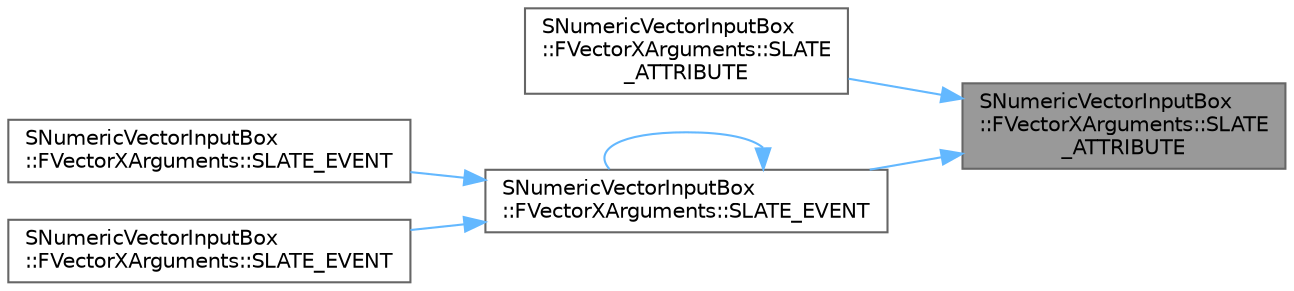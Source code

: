 digraph "SNumericVectorInputBox::FVectorXArguments::SLATE_ATTRIBUTE"
{
 // INTERACTIVE_SVG=YES
 // LATEX_PDF_SIZE
  bgcolor="transparent";
  edge [fontname=Helvetica,fontsize=10,labelfontname=Helvetica,labelfontsize=10];
  node [fontname=Helvetica,fontsize=10,shape=box,height=0.2,width=0.4];
  rankdir="RL";
  Node1 [id="Node000001",label="SNumericVectorInputBox\l::FVectorXArguments::SLATE\l_ATTRIBUTE",height=0.2,width=0.4,color="gray40", fillcolor="grey60", style="filled", fontcolor="black",tooltip="X Component of the vector."];
  Node1 -> Node2 [id="edge1_Node000001_Node000002",dir="back",color="steelblue1",style="solid",tooltip=" "];
  Node2 [id="Node000002",label="SNumericVectorInputBox\l::FVectorXArguments::SLATE\l_ATTRIBUTE",height=0.2,width=0.4,color="grey40", fillcolor="white", style="filled",URL="$d6/d09/structSNumericVectorInputBox_1_1FVectorXArguments.html#aa6689402643f64d15bf3c5d4e9512dc4",tooltip="The DisplayName of the X component of the vector."];
  Node1 -> Node3 [id="edge2_Node000001_Node000003",dir="back",color="steelblue1",style="solid",tooltip=" "];
  Node3 [id="Node000003",label="SNumericVectorInputBox\l::FVectorXArguments::SLATE_EVENT",height=0.2,width=0.4,color="grey40", fillcolor="white", style="filled",URL="$d6/d09/structSNumericVectorInputBox_1_1FVectorXArguments.html#a62b216bc7f0b511a5413f38b8eec6766",tooltip="Called when the x value of the vector is committed."];
  Node3 -> Node4 [id="edge3_Node000003_Node000004",dir="back",color="steelblue1",style="solid",tooltip=" "];
  Node4 [id="Node000004",label="SNumericVectorInputBox\l::FVectorXArguments::SLATE_EVENT",height=0.2,width=0.4,color="grey40", fillcolor="white", style="filled",URL="$d6/d09/structSNumericVectorInputBox_1_1FVectorXArguments.html#a072de104ea3bff9b66f87ce1c809140c",tooltip="Called whenever the toggle X changes state."];
  Node3 -> Node3 [id="edge4_Node000003_Node000003",dir="back",color="steelblue1",style="solid",tooltip=" "];
  Node3 -> Node5 [id="edge5_Node000003_Node000005",dir="back",color="steelblue1",style="solid",tooltip=" "];
  Node5 [id="Node000005",label="SNumericVectorInputBox\l::FVectorXArguments::SLATE_EVENT",height=0.2,width=0.4,color="grey40", fillcolor="white", style="filled",URL="$d6/d09/structSNumericVectorInputBox_1_1FVectorXArguments.html#ae6510fbfdd1e05025e7886be41aa0837",tooltip="Called when the x value of the vector slider began movement."];
}
